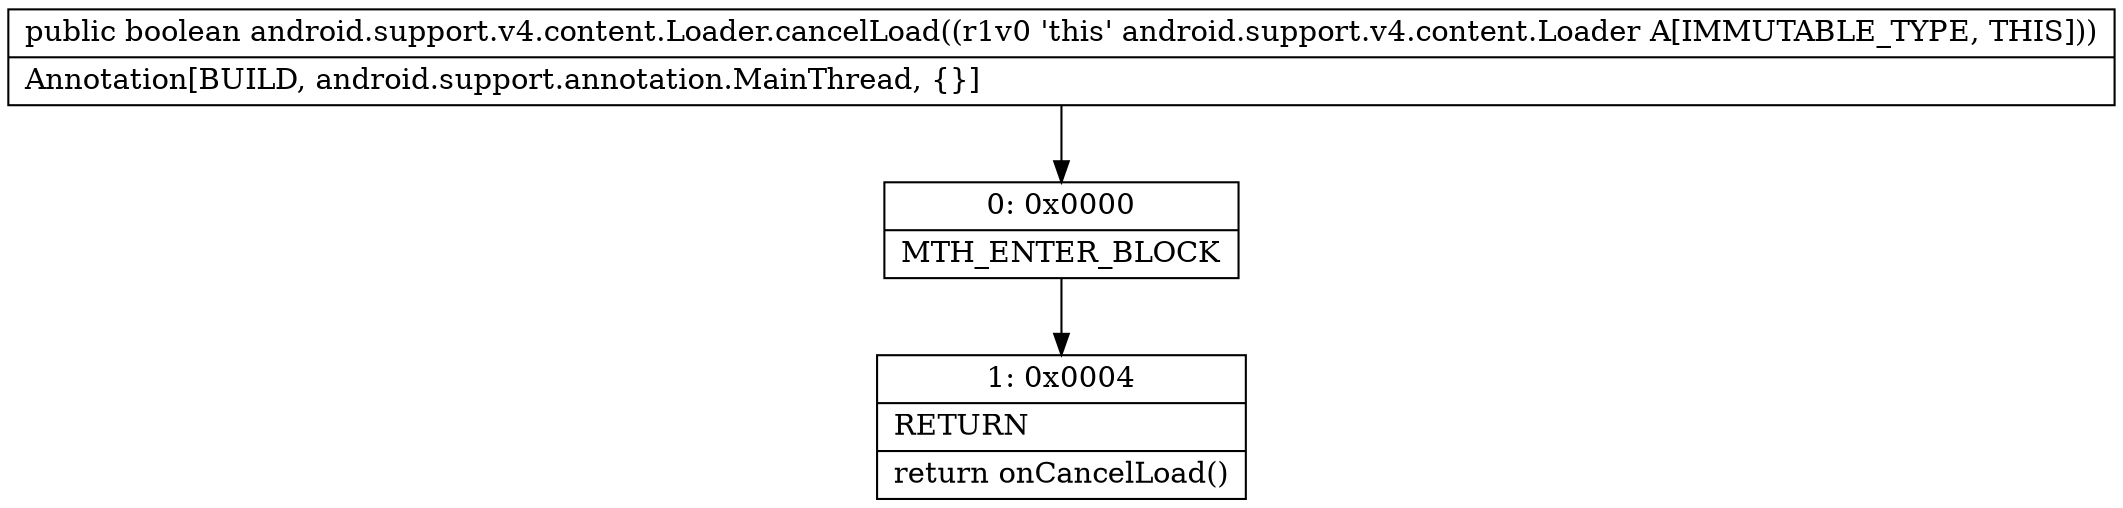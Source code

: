 digraph "CFG forandroid.support.v4.content.Loader.cancelLoad()Z" {
Node_0 [shape=record,label="{0\:\ 0x0000|MTH_ENTER_BLOCK\l}"];
Node_1 [shape=record,label="{1\:\ 0x0004|RETURN\l|return onCancelLoad()\l}"];
MethodNode[shape=record,label="{public boolean android.support.v4.content.Loader.cancelLoad((r1v0 'this' android.support.v4.content.Loader A[IMMUTABLE_TYPE, THIS]))  | Annotation[BUILD, android.support.annotation.MainThread, \{\}]\l}"];
MethodNode -> Node_0;
Node_0 -> Node_1;
}

